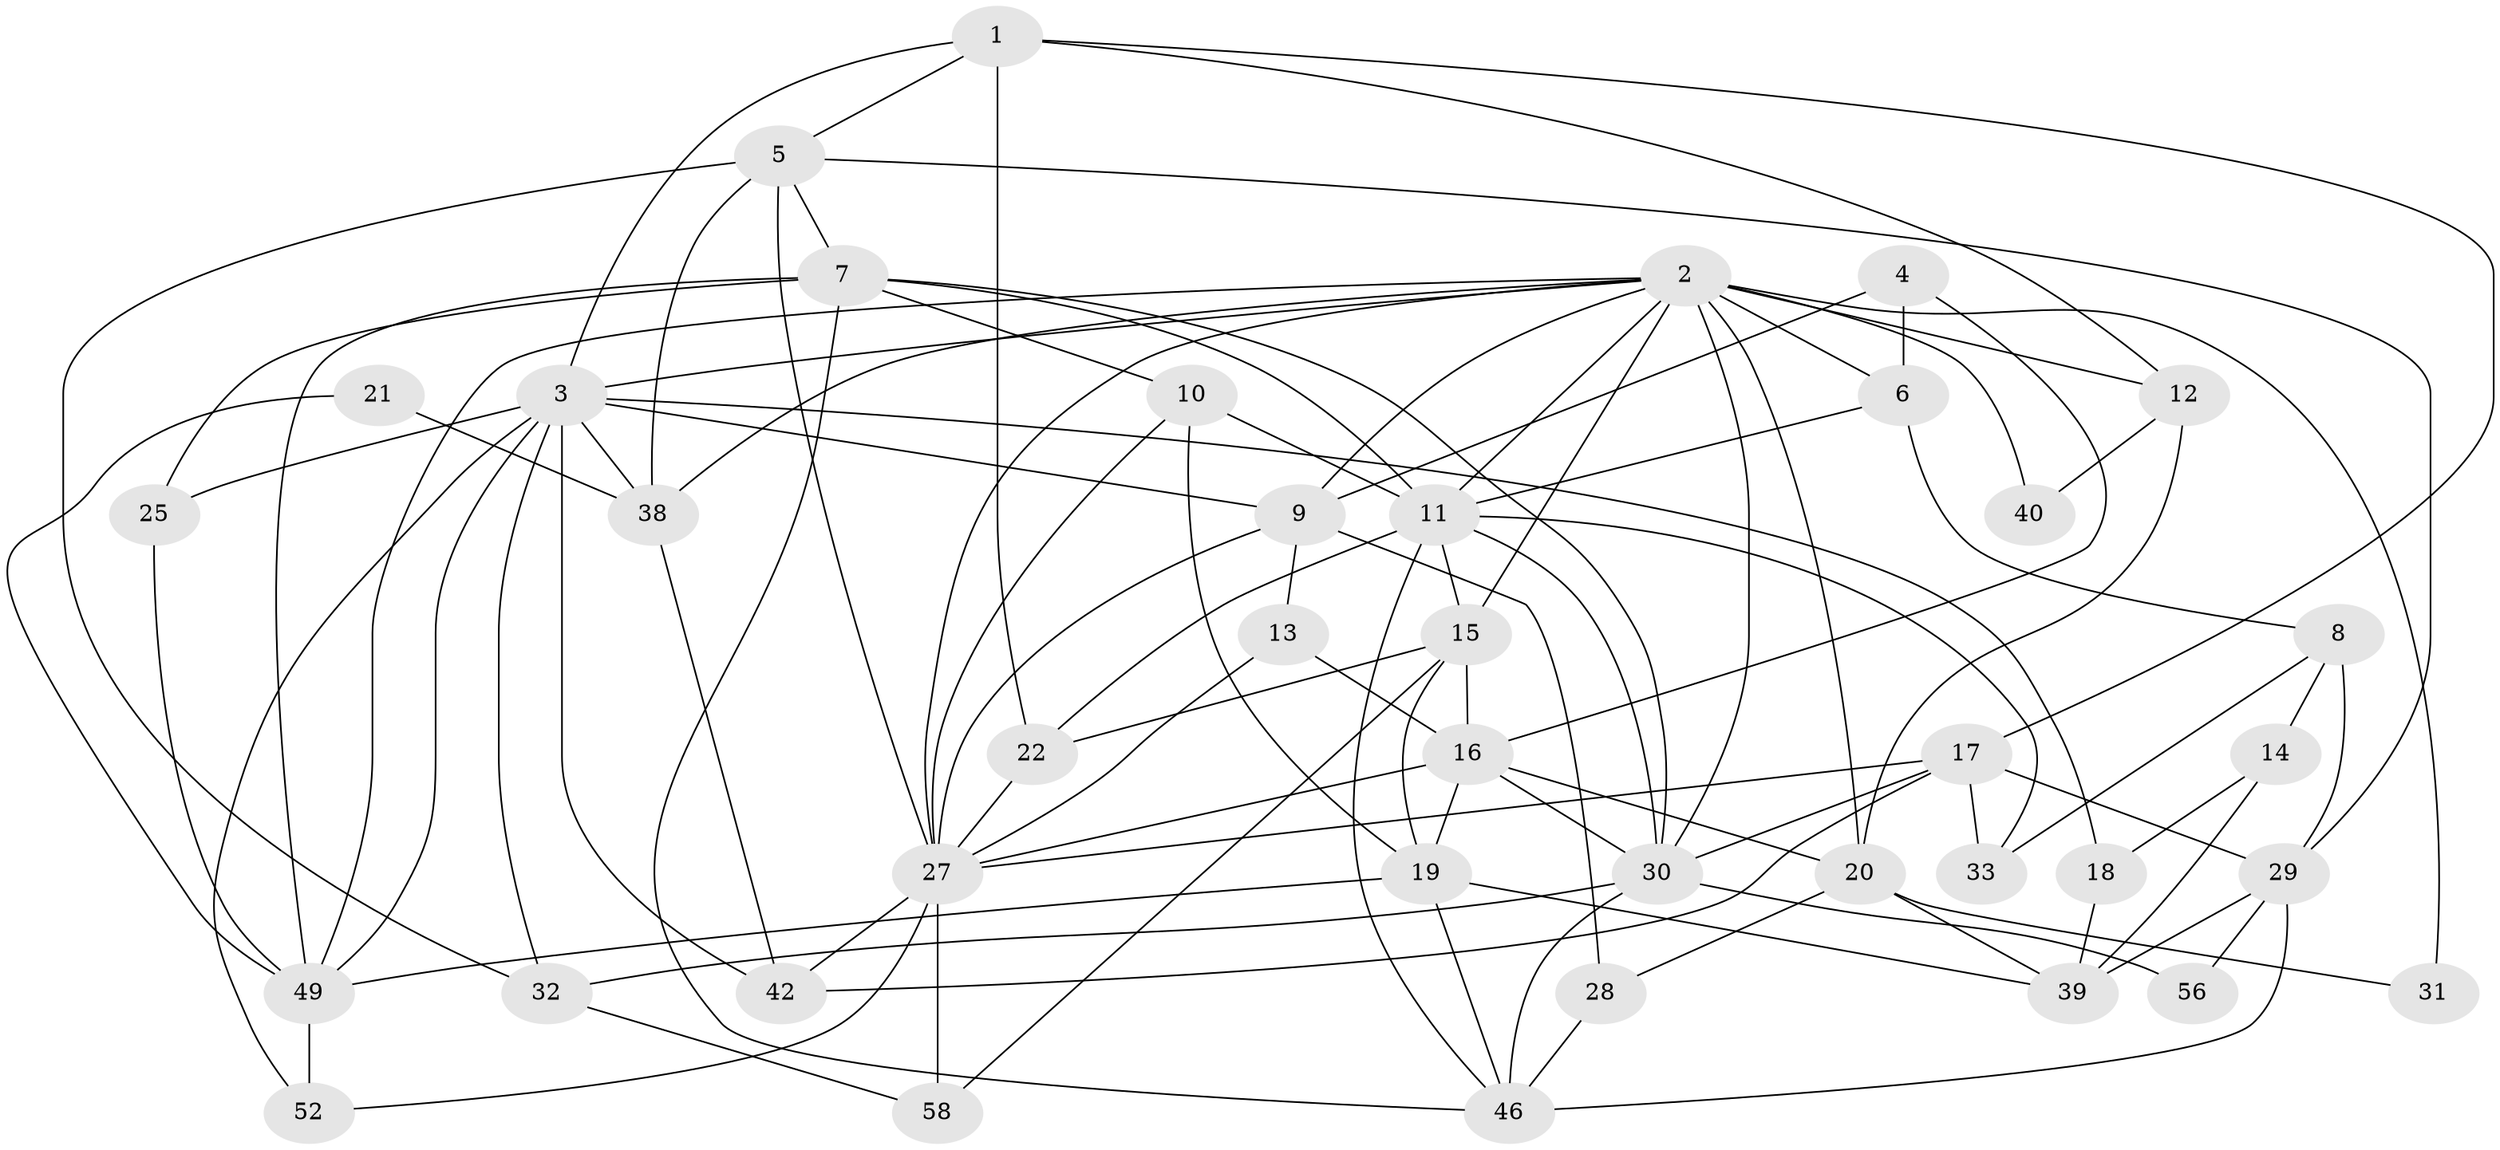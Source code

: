 // original degree distribution, {5: 0.14285714285714285, 9: 0.015873015873015872, 3: 0.31746031746031744, 4: 0.30158730158730157, 2: 0.09523809523809523, 6: 0.09523809523809523, 7: 0.031746031746031744}
// Generated by graph-tools (version 1.1) at 2025/11/02/27/25 16:11:23]
// undirected, 39 vertices, 99 edges
graph export_dot {
graph [start="1"]
  node [color=gray90,style=filled];
  1 [super="+47"];
  2 [super="+48"];
  3 [super="+61"];
  4;
  5 [super="+59"];
  6 [super="+53"];
  7 [super="+36"];
  8 [super="+26"];
  9 [super="+24"];
  10;
  11 [super="+54"];
  12 [super="+37"];
  13;
  14;
  15 [super="+50"];
  16 [super="+41"];
  17 [super="+43"];
  18;
  19 [super="+55"];
  20 [super="+34"];
  21;
  22 [super="+23"];
  25;
  27 [super="+63"];
  28;
  29 [super="+62"];
  30 [super="+35"];
  31;
  32;
  33;
  38 [super="+45"];
  39 [super="+44"];
  40;
  42 [super="+57"];
  46 [super="+60"];
  49 [super="+51"];
  52;
  56;
  58;
  1 -- 17;
  1 -- 5;
  1 -- 3;
  1 -- 12;
  1 -- 22;
  2 -- 38;
  2 -- 9;
  2 -- 6;
  2 -- 31;
  2 -- 40;
  2 -- 20;
  2 -- 12;
  2 -- 15;
  2 -- 3;
  2 -- 27;
  2 -- 11;
  2 -- 30;
  2 -- 49;
  3 -- 32;
  3 -- 18;
  3 -- 52;
  3 -- 38;
  3 -- 9;
  3 -- 42;
  3 -- 25;
  3 -- 49;
  4 -- 16;
  4 -- 9;
  4 -- 6;
  5 -- 32;
  5 -- 38;
  5 -- 29;
  5 -- 7;
  5 -- 27;
  6 -- 8;
  6 -- 11;
  7 -- 49;
  7 -- 25;
  7 -- 46;
  7 -- 10;
  7 -- 30;
  7 -- 11;
  8 -- 29;
  8 -- 33;
  8 -- 14;
  9 -- 27;
  9 -- 13;
  9 -- 28;
  10 -- 11 [weight=2];
  10 -- 27;
  10 -- 19;
  11 -- 22;
  11 -- 33;
  11 -- 30;
  11 -- 15;
  11 -- 46;
  12 -- 20;
  12 -- 40;
  13 -- 27;
  13 -- 16;
  14 -- 18;
  14 -- 39;
  15 -- 16;
  15 -- 58;
  15 -- 19;
  15 -- 22;
  16 -- 19;
  16 -- 27;
  16 -- 20;
  16 -- 30;
  17 -- 33;
  17 -- 29;
  17 -- 30;
  17 -- 27;
  17 -- 42;
  18 -- 39;
  19 -- 39;
  19 -- 49;
  19 -- 46;
  20 -- 31;
  20 -- 28;
  20 -- 39;
  21 -- 38;
  21 -- 49;
  22 -- 27;
  25 -- 49;
  27 -- 52;
  27 -- 58;
  27 -- 42;
  28 -- 46;
  29 -- 39;
  29 -- 46 [weight=2];
  29 -- 56;
  30 -- 32;
  30 -- 56;
  30 -- 46;
  32 -- 58;
  38 -- 42;
  49 -- 52;
}
